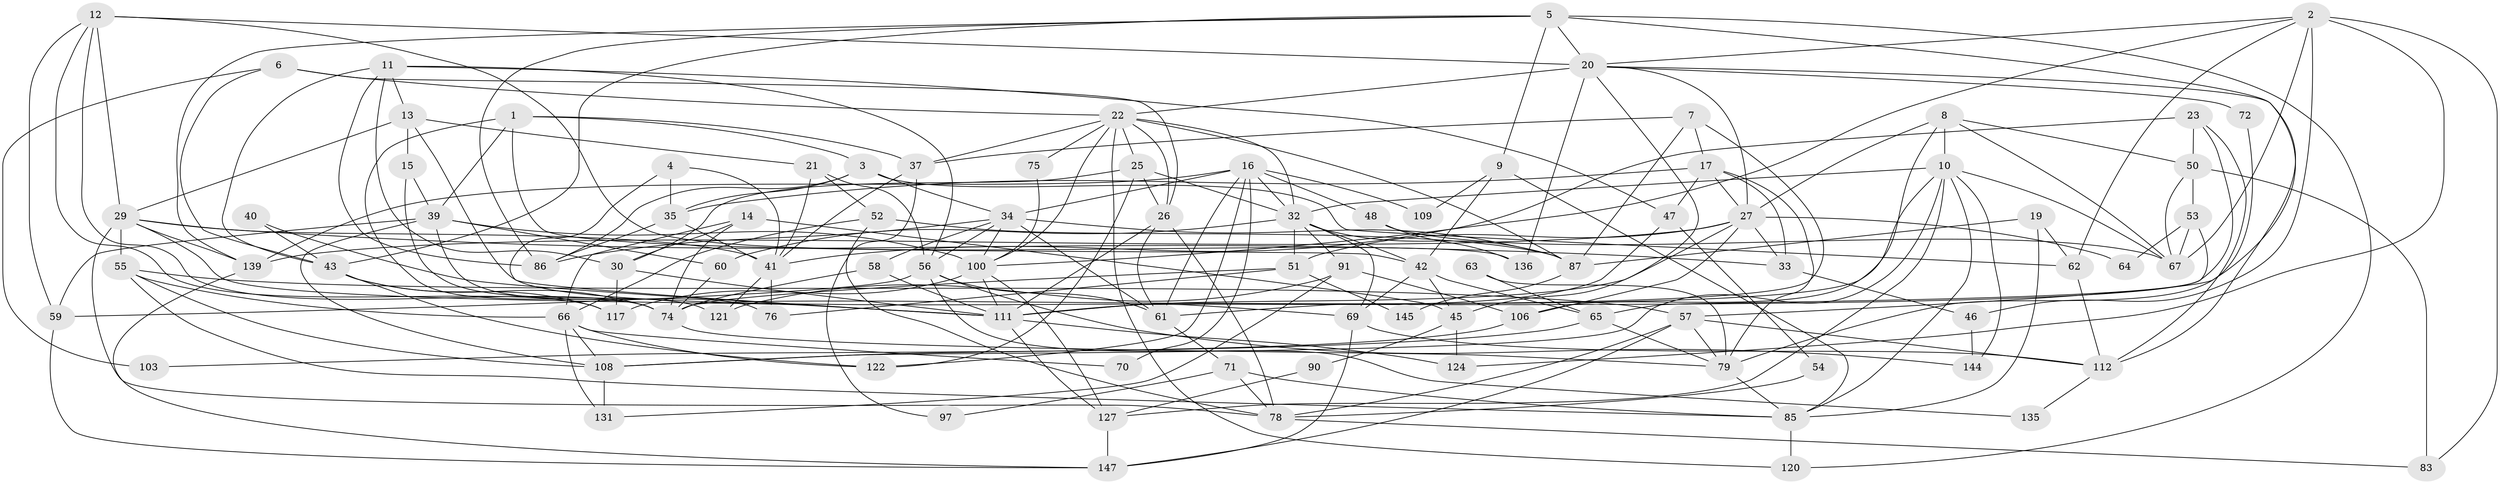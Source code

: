 // original degree distribution, {3: 0.19047619047619047, 5: 0.1564625850340136, 2: 0.17687074829931973, 6: 0.1292517006802721, 4: 0.30612244897959184, 7: 0.034013605442176874, 8: 0.006802721088435374}
// Generated by graph-tools (version 1.1) at 2025/11/02/27/25 16:11:21]
// undirected, 95 vertices, 233 edges
graph export_dot {
graph [start="1"]
  node [color=gray90,style=filled];
  1 [super="+98"];
  2 [super="+36"];
  3 [super="+94"];
  4;
  5 [super="+138"];
  6;
  7;
  8 [super="+24"];
  9;
  10 [super="+107"];
  11 [super="+28"];
  12 [super="+101"];
  13 [super="+123"];
  14;
  15;
  16 [super="+18"];
  17;
  19;
  20 [super="+31"];
  21;
  22 [super="+118"];
  23 [super="+49"];
  25 [super="+95"];
  26 [super="+38"];
  27 [super="+110"];
  29 [super="+119"];
  30 [super="+133"];
  32 [super="+140"];
  33 [super="+104"];
  34 [super="+137"];
  35;
  37;
  39 [super="+44"];
  40;
  41 [super="+68"];
  42 [super="+129"];
  43 [super="+81"];
  45;
  46;
  47;
  48 [super="+116"];
  50;
  51 [super="+102"];
  52;
  53 [super="+113"];
  54;
  55 [super="+80"];
  56 [super="+130"];
  57 [super="+143"];
  58;
  59 [super="+82"];
  60;
  61 [super="+84"];
  62 [super="+73"];
  63;
  64;
  65;
  66 [super="+142"];
  67 [super="+96"];
  69;
  70;
  71;
  72;
  74 [super="+77"];
  75;
  76 [super="+88"];
  78 [super="+92"];
  79 [super="+114"];
  83;
  85 [super="+89"];
  86 [super="+99"];
  87 [super="+93"];
  90;
  91;
  97;
  100 [super="+105"];
  103;
  106 [super="+141"];
  108 [super="+132"];
  109;
  111 [super="+126"];
  112 [super="+115"];
  117 [super="+146"];
  120 [super="+125"];
  121;
  122;
  124 [super="+128"];
  127 [super="+134"];
  131;
  135;
  136;
  139;
  144;
  145;
  147;
  1 -- 74;
  1 -- 42;
  1 -- 3;
  1 -- 37;
  1 -- 39;
  2 -- 62;
  2 -- 83;
  2 -- 124;
  2 -- 46;
  2 -- 20;
  2 -- 67;
  2 -- 100;
  3 -- 34;
  3 -- 35;
  3 -- 86;
  3 -- 62;
  4 -- 111;
  4 -- 35;
  4 -- 41;
  5 -- 139;
  5 -- 9;
  5 -- 57;
  5 -- 43;
  5 -- 20 [weight=2];
  5 -- 86;
  5 -- 120;
  6 -- 43;
  6 -- 103;
  6 -- 22;
  6 -- 26;
  7 -- 17;
  7 -- 37;
  7 -- 74;
  7 -- 87;
  8 -- 106;
  8 -- 27;
  8 -- 10 [weight=2];
  8 -- 67;
  8 -- 50;
  9 -- 42;
  9 -- 109;
  9 -- 85;
  10 -- 32;
  10 -- 67;
  10 -- 144;
  10 -- 61;
  10 -- 108;
  10 -- 85;
  10 -- 127;
  11 -- 47;
  11 -- 86;
  11 -- 56;
  11 -- 43;
  11 -- 13;
  11 -- 30;
  12 -- 59;
  12 -- 117;
  12 -- 136;
  12 -- 20;
  12 -- 29;
  12 -- 74;
  13 -- 29;
  13 -- 15;
  13 -- 21;
  13 -- 69;
  14 -- 45;
  14 -- 30;
  14 -- 66;
  14 -- 74;
  15 -- 121;
  15 -- 39;
  16 -- 61;
  16 -- 34;
  16 -- 70;
  16 -- 109;
  16 -- 122;
  16 -- 139;
  16 -- 32;
  16 -- 48;
  17 -- 27;
  17 -- 35;
  17 -- 47;
  17 -- 33;
  17 -- 79;
  19 -- 87 [weight=2];
  19 -- 62;
  19 -- 85;
  20 -- 45;
  20 -- 72;
  20 -- 22;
  20 -- 27;
  20 -- 112;
  20 -- 136;
  21 -- 52;
  21 -- 56;
  21 -- 41;
  22 -- 26;
  22 -- 37;
  22 -- 100;
  22 -- 25;
  22 -- 75;
  22 -- 87;
  22 -- 32;
  22 -- 120;
  23 -- 41;
  23 -- 50;
  23 -- 112;
  23 -- 111;
  25 -- 26;
  25 -- 122;
  25 -- 32;
  25 -- 30;
  26 -- 111;
  26 -- 78;
  26 -- 61;
  27 -- 64;
  27 -- 106;
  27 -- 51;
  27 -- 139;
  27 -- 111;
  27 -- 33;
  29 -- 139;
  29 -- 41;
  29 -- 55;
  29 -- 33;
  29 -- 78;
  29 -- 111;
  30 -- 117;
  30 -- 111;
  32 -- 60;
  32 -- 69;
  32 -- 91;
  32 -- 51 [weight=2];
  32 -- 42;
  32 -- 87;
  33 -- 46;
  34 -- 58;
  34 -- 87;
  34 -- 61;
  34 -- 56;
  34 -- 86;
  34 -- 100;
  35 -- 41;
  35 -- 86;
  37 -- 41;
  37 -- 97;
  39 -- 60;
  39 -- 100;
  39 -- 59;
  39 -- 108;
  39 -- 76 [weight=2];
  40 -- 111;
  40 -- 43;
  41 -- 121;
  41 -- 76;
  42 -- 69;
  42 -- 45;
  42 -- 65;
  43 -- 122;
  43 -- 117;
  43 -- 74;
  45 -- 90;
  45 -- 124;
  46 -- 144;
  47 -- 54;
  47 -- 111;
  48 -- 67;
  48 -- 136;
  50 -- 53;
  50 -- 83;
  50 -- 67;
  51 -- 74;
  51 -- 145;
  51 -- 76;
  52 -- 78;
  52 -- 66;
  52 -- 87;
  53 -- 65 [weight=2];
  53 -- 64;
  53 -- 67;
  54 -- 78;
  55 -- 66;
  55 -- 85;
  55 -- 108;
  55 -- 57;
  56 -- 144;
  56 -- 61;
  56 -- 59;
  56 -- 135;
  57 -- 112;
  57 -- 147;
  57 -- 78;
  57 -- 79;
  58 -- 111;
  58 -- 74;
  59 -- 147;
  60 -- 74;
  61 -- 71;
  62 -- 112;
  63 -- 65;
  63 -- 79;
  65 -- 79;
  65 -- 103;
  66 -- 122;
  66 -- 70;
  66 -- 131;
  66 -- 108;
  69 -- 112;
  69 -- 147;
  71 -- 78;
  71 -- 85;
  71 -- 97;
  72 -- 79;
  74 -- 79 [weight=2];
  75 -- 100;
  78 -- 83;
  79 -- 85;
  85 -- 120;
  87 -- 145;
  90 -- 127;
  91 -- 121;
  91 -- 106;
  91 -- 131;
  100 -- 127;
  100 -- 117;
  100 -- 111;
  106 -- 108;
  108 -- 131;
  111 -- 127;
  111 -- 124;
  112 -- 135;
  127 -- 147;
  139 -- 147;
}
